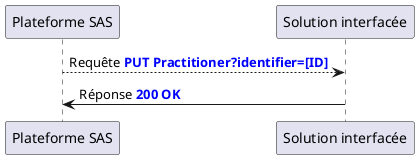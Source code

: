 @startuml
"Plateforme SAS" --> "Solution interfacée": Requête **<color:blue>PUT Practitioner?identifier=[ID]</color>**
"Solution interfacée" -> "Plateforme SAS": Réponse **<color:blue>200 OK</color>**
@enduml